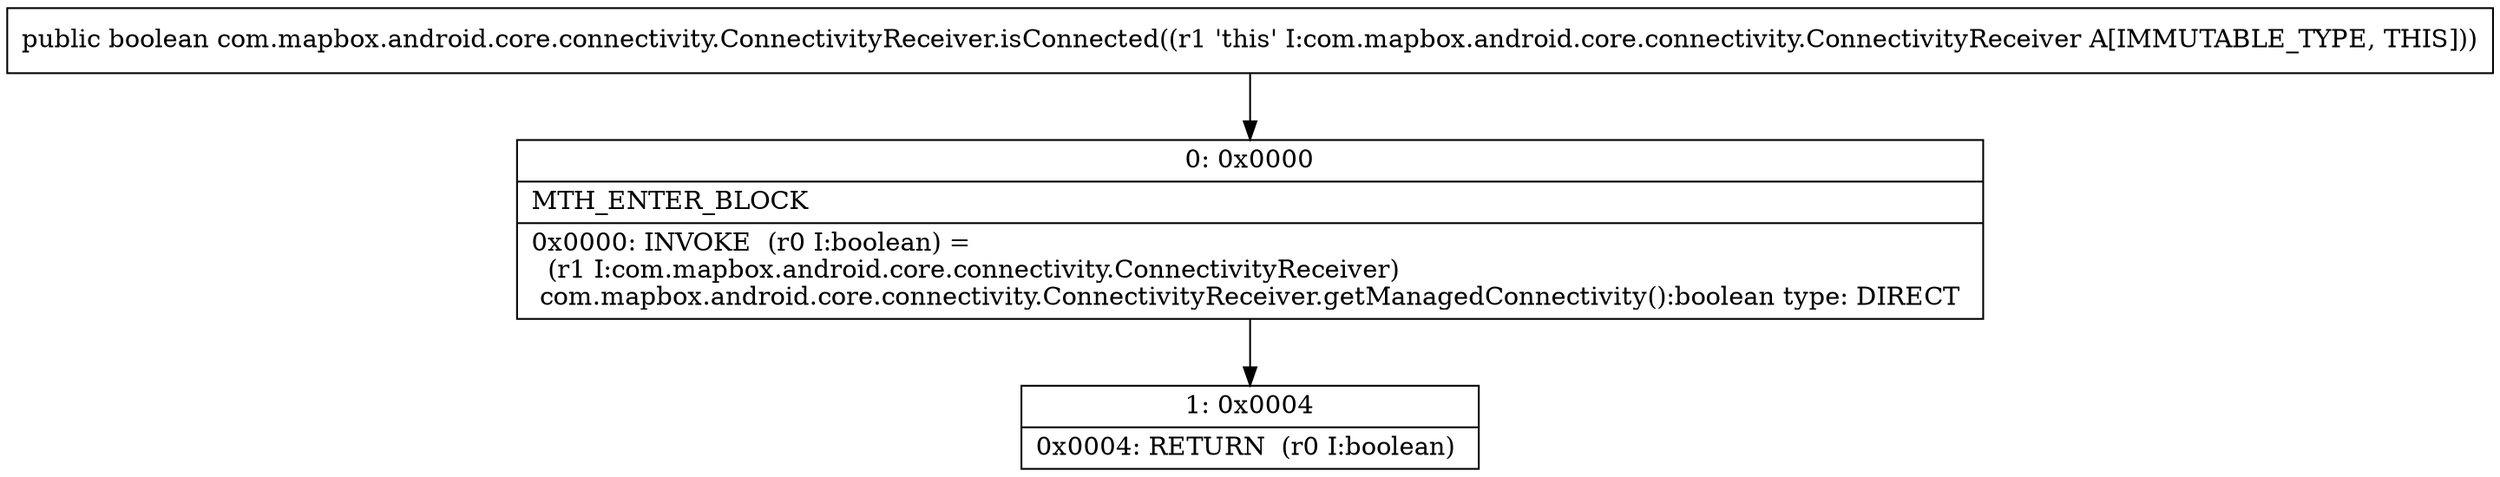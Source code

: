 digraph "CFG forcom.mapbox.android.core.connectivity.ConnectivityReceiver.isConnected()Z" {
Node_0 [shape=record,label="{0\:\ 0x0000|MTH_ENTER_BLOCK\l|0x0000: INVOKE  (r0 I:boolean) = \l  (r1 I:com.mapbox.android.core.connectivity.ConnectivityReceiver)\l com.mapbox.android.core.connectivity.ConnectivityReceiver.getManagedConnectivity():boolean type: DIRECT \l}"];
Node_1 [shape=record,label="{1\:\ 0x0004|0x0004: RETURN  (r0 I:boolean) \l}"];
MethodNode[shape=record,label="{public boolean com.mapbox.android.core.connectivity.ConnectivityReceiver.isConnected((r1 'this' I:com.mapbox.android.core.connectivity.ConnectivityReceiver A[IMMUTABLE_TYPE, THIS])) }"];
MethodNode -> Node_0;
Node_0 -> Node_1;
}

